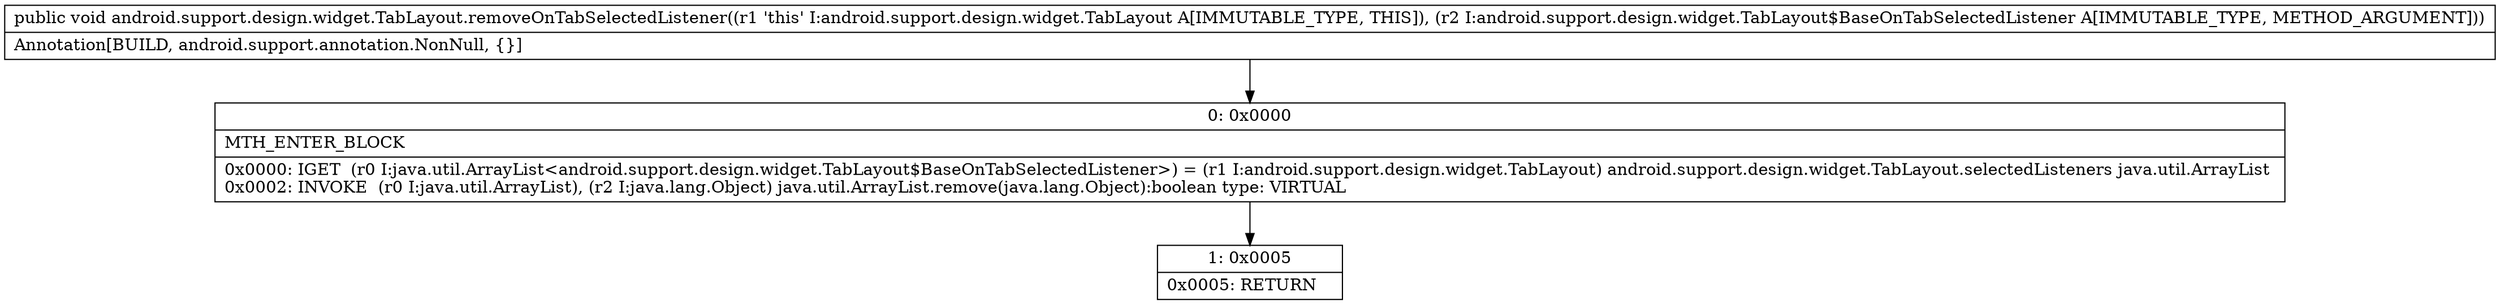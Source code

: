 digraph "CFG forandroid.support.design.widget.TabLayout.removeOnTabSelectedListener(Landroid\/support\/design\/widget\/TabLayout$BaseOnTabSelectedListener;)V" {
Node_0 [shape=record,label="{0\:\ 0x0000|MTH_ENTER_BLOCK\l|0x0000: IGET  (r0 I:java.util.ArrayList\<android.support.design.widget.TabLayout$BaseOnTabSelectedListener\>) = (r1 I:android.support.design.widget.TabLayout) android.support.design.widget.TabLayout.selectedListeners java.util.ArrayList \l0x0002: INVOKE  (r0 I:java.util.ArrayList), (r2 I:java.lang.Object) java.util.ArrayList.remove(java.lang.Object):boolean type: VIRTUAL \l}"];
Node_1 [shape=record,label="{1\:\ 0x0005|0x0005: RETURN   \l}"];
MethodNode[shape=record,label="{public void android.support.design.widget.TabLayout.removeOnTabSelectedListener((r1 'this' I:android.support.design.widget.TabLayout A[IMMUTABLE_TYPE, THIS]), (r2 I:android.support.design.widget.TabLayout$BaseOnTabSelectedListener A[IMMUTABLE_TYPE, METHOD_ARGUMENT]))  | Annotation[BUILD, android.support.annotation.NonNull, \{\}]\l}"];
MethodNode -> Node_0;
Node_0 -> Node_1;
}

